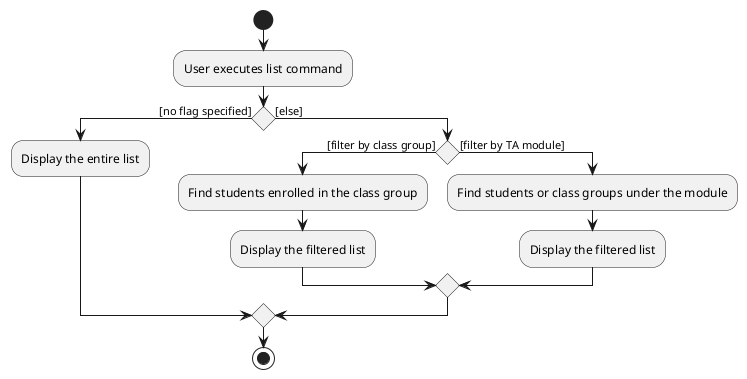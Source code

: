 @startuml
start

'Since the beta syntax does not support placing the condition outside the
'diamond we place it as the true branch instead.
:User executes list command;

if () then ([no flag specified])
    :Display the entire list;
else ([else])
    if () then ([filter by class group])
    :Find students enrolled in the class group;
    :Display the filtered list;
    else ([filter by TA module])
    :Find students or class groups under the module;
    :Display the filtered list;
    endif
endif
stop
@enduml